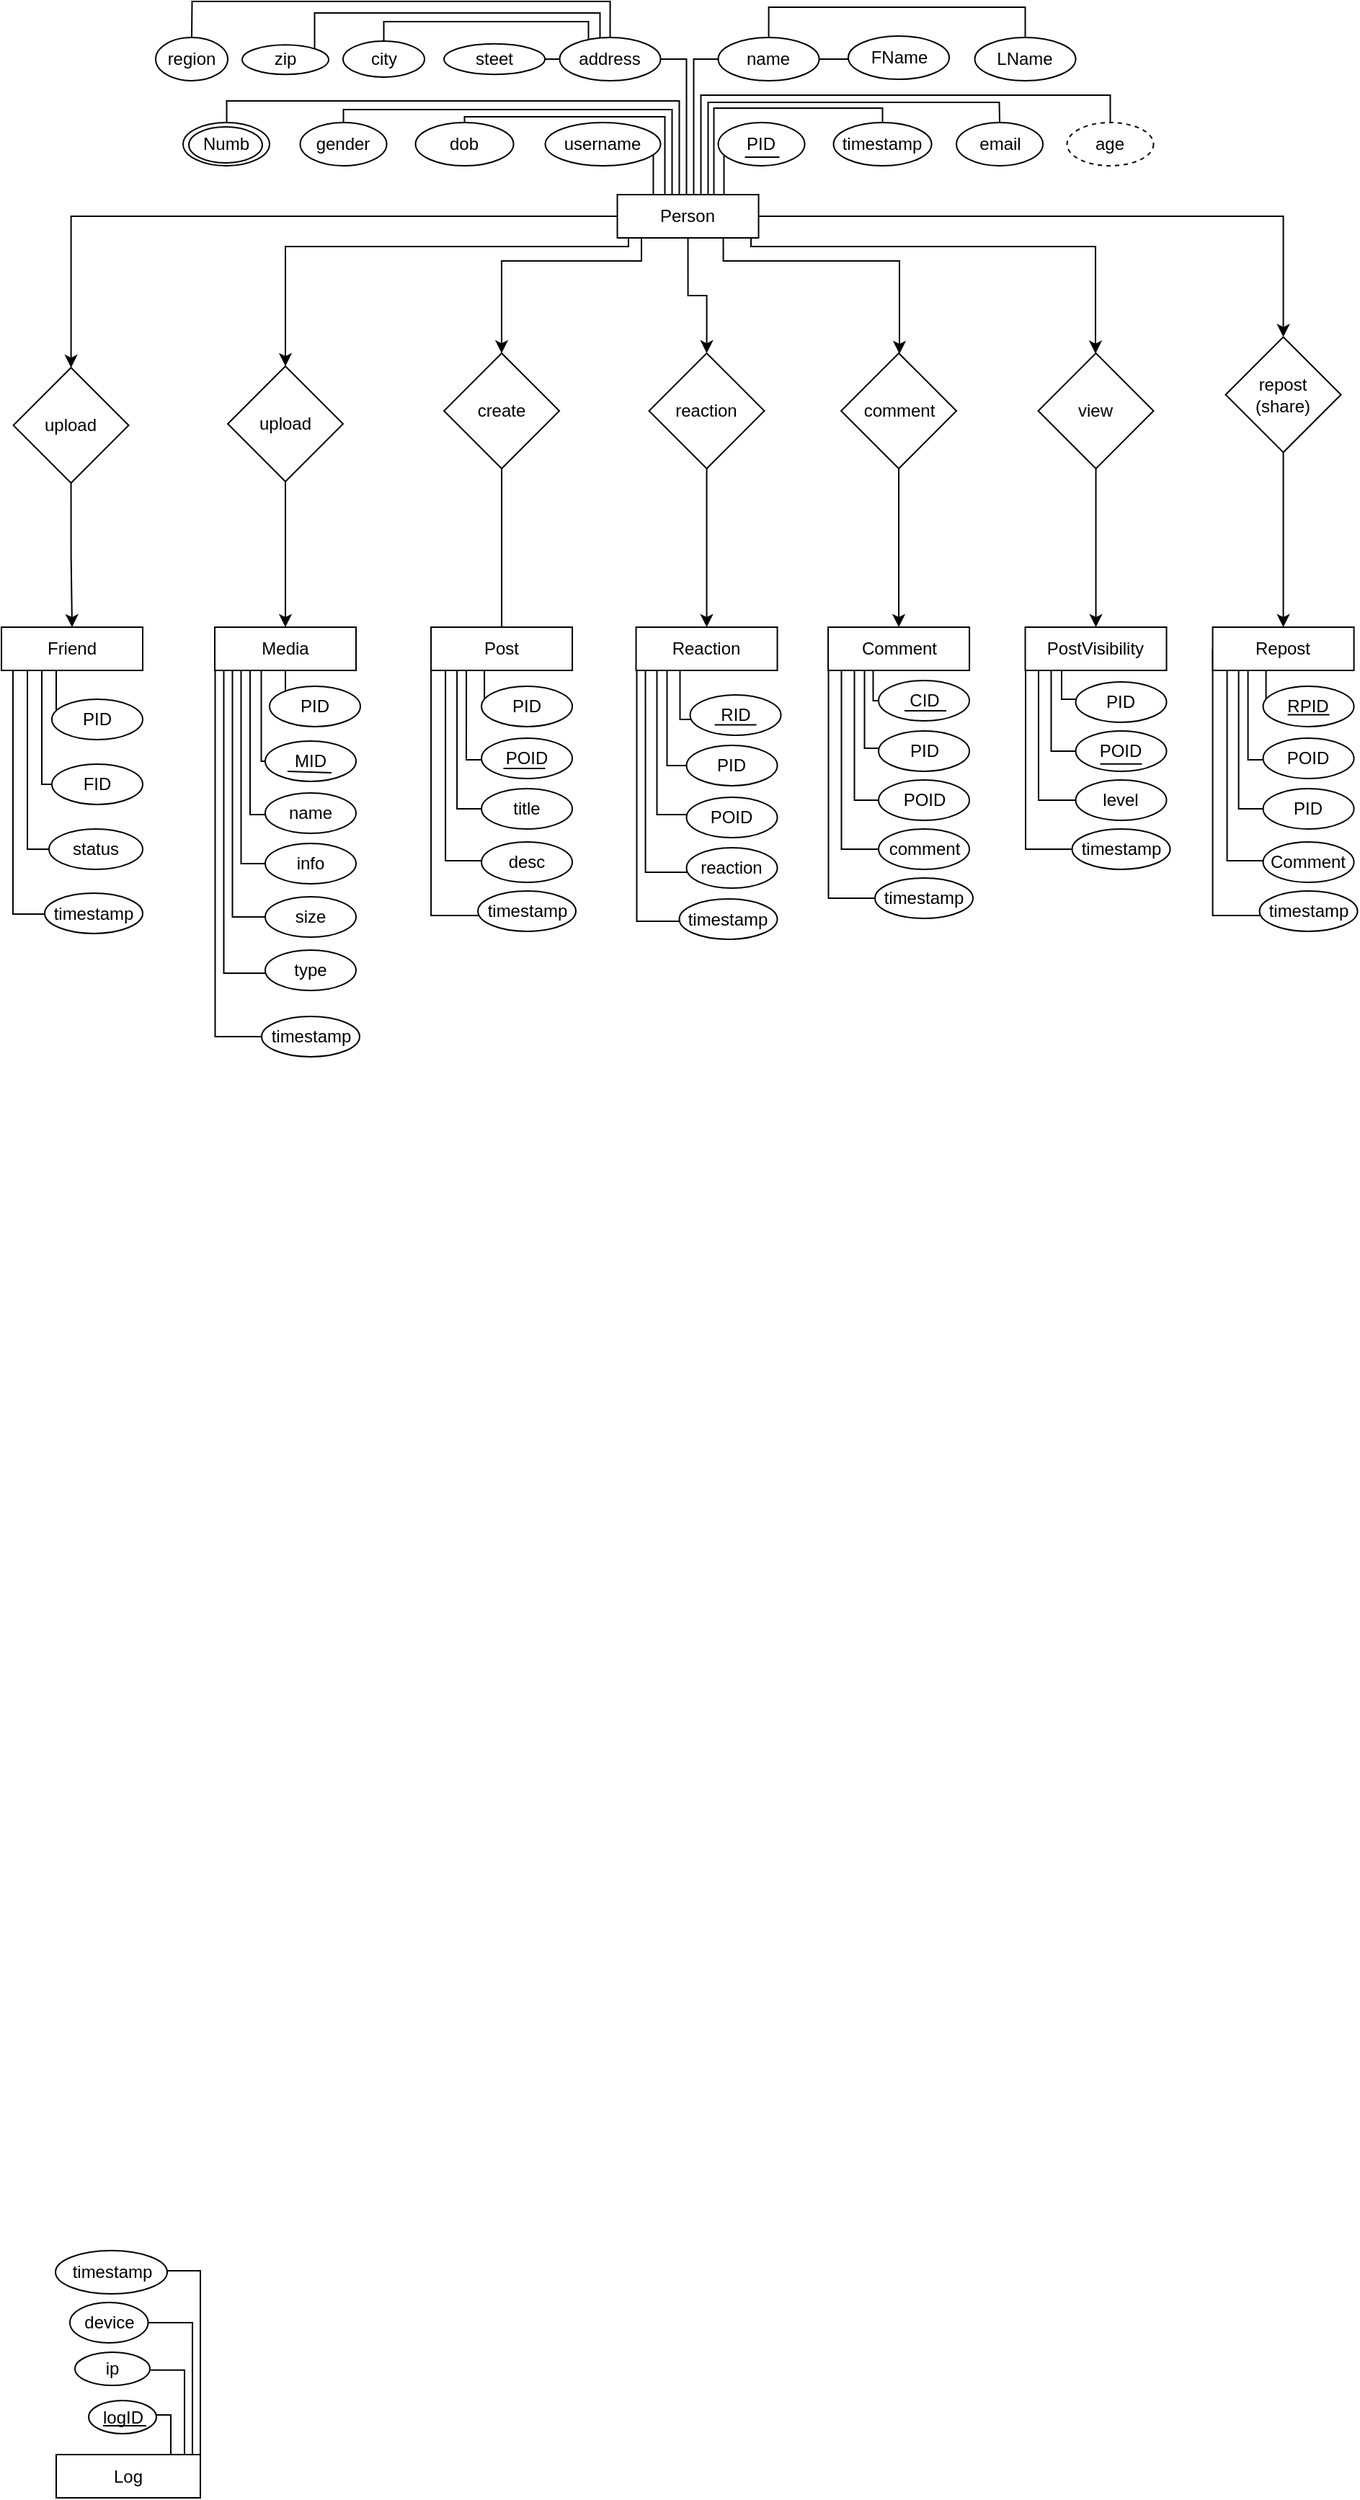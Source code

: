 <mxfile version="26.0.16">
  <diagram name="Page-1" id="0XOn6kjzRxYw0xI9TYpw">
    <mxGraphModel dx="1062" dy="646" grid="1" gridSize="10" guides="1" tooltips="1" connect="1" arrows="1" fold="1" page="1" pageScale="1" pageWidth="400" pageHeight="4000" math="0" shadow="0">
      <root>
        <mxCell id="0" />
        <mxCell id="1" parent="0" />
        <mxCell id="7x98fHGfV2n_sCn_JHf2-144" style="edgeStyle=orthogonalEdgeStyle;rounded=0;orthogonalLoop=1;jettySize=auto;html=1;endArrow=none;startFill=0;" edge="1" parent="1" source="EY2tNjRsGAf-GPTE77yY-1" target="EY2tNjRsGAf-GPTE77yY-3">
          <mxGeometry relative="1" as="geometry">
            <Array as="points">
              <mxPoint x="631.27" y="222" />
              <mxPoint x="631.27" y="222" />
            </Array>
          </mxGeometry>
        </mxCell>
        <mxCell id="7x98fHGfV2n_sCn_JHf2-145" style="edgeStyle=orthogonalEdgeStyle;rounded=0;orthogonalLoop=1;jettySize=auto;html=1;endArrow=none;startFill=0;" edge="1" parent="1" source="EY2tNjRsGAf-GPTE77yY-1" target="EY2tNjRsGAf-GPTE77yY-5">
          <mxGeometry relative="1" as="geometry">
            <Array as="points">
              <mxPoint x="582.27" y="213" />
              <mxPoint x="582.27" y="213" />
            </Array>
          </mxGeometry>
        </mxCell>
        <mxCell id="7x98fHGfV2n_sCn_JHf2-146" style="edgeStyle=orthogonalEdgeStyle;rounded=0;orthogonalLoop=1;jettySize=auto;html=1;exitX=0.75;exitY=0;exitDx=0;exitDy=0;endArrow=none;startFill=0;" edge="1" parent="1" source="EY2tNjRsGAf-GPTE77yY-1" target="EY2tNjRsGAf-GPTE77yY-74">
          <mxGeometry relative="1" as="geometry">
            <Array as="points">
              <mxPoint x="624.27" y="224" />
              <mxPoint x="624.27" y="164" />
              <mxPoint x="741.27" y="164" />
            </Array>
          </mxGeometry>
        </mxCell>
        <mxCell id="7x98fHGfV2n_sCn_JHf2-147" style="edgeStyle=orthogonalEdgeStyle;rounded=0;orthogonalLoop=1;jettySize=auto;html=1;endArrow=none;startFill=0;" edge="1" parent="1" source="EY2tNjRsGAf-GPTE77yY-1" target="EY2tNjRsGAf-GPTE77yY-4">
          <mxGeometry relative="1" as="geometry">
            <Array as="points">
              <mxPoint x="620.27" y="160" />
              <mxPoint x="822.27" y="160" />
            </Array>
          </mxGeometry>
        </mxCell>
        <mxCell id="7x98fHGfV2n_sCn_JHf2-148" style="edgeStyle=orthogonalEdgeStyle;rounded=0;orthogonalLoop=1;jettySize=auto;html=1;endArrow=none;startFill=0;" edge="1" parent="1" source="EY2tNjRsGAf-GPTE77yY-1" target="EY2tNjRsGAf-GPTE77yY-67">
          <mxGeometry relative="1" as="geometry">
            <Array as="points">
              <mxPoint x="615.27" y="155" />
              <mxPoint x="899.27" y="155" />
            </Array>
          </mxGeometry>
        </mxCell>
        <mxCell id="7x98fHGfV2n_sCn_JHf2-149" style="edgeStyle=orthogonalEdgeStyle;rounded=0;orthogonalLoop=1;jettySize=auto;html=1;endArrow=none;startFill=0;" edge="1" parent="1" source="EY2tNjRsGAf-GPTE77yY-1" target="7x98fHGfV2n_sCn_JHf2-92">
          <mxGeometry relative="1" as="geometry">
            <Array as="points">
              <mxPoint x="590.27" y="170" />
              <mxPoint x="451.27" y="170" />
            </Array>
          </mxGeometry>
        </mxCell>
        <mxCell id="7x98fHGfV2n_sCn_JHf2-150" style="edgeStyle=orthogonalEdgeStyle;rounded=0;orthogonalLoop=1;jettySize=auto;html=1;endArrow=none;startFill=0;" edge="1" parent="1" source="EY2tNjRsGAf-GPTE77yY-1" target="EY2tNjRsGAf-GPTE77yY-64">
          <mxGeometry relative="1" as="geometry">
            <Array as="points">
              <mxPoint x="595.27" y="165" />
              <mxPoint x="367.27" y="165" />
            </Array>
          </mxGeometry>
        </mxCell>
        <mxCell id="7x98fHGfV2n_sCn_JHf2-151" style="edgeStyle=orthogonalEdgeStyle;rounded=0;orthogonalLoop=1;jettySize=auto;html=1;endArrow=none;startFill=0;" edge="1" parent="1" source="EY2tNjRsGAf-GPTE77yY-1" target="EY2tNjRsGAf-GPTE77yY-213">
          <mxGeometry relative="1" as="geometry">
            <Array as="points">
              <mxPoint x="600.27" y="159" />
              <mxPoint x="286.27" y="159" />
            </Array>
          </mxGeometry>
        </mxCell>
        <mxCell id="7x98fHGfV2n_sCn_JHf2-152" style="edgeStyle=orthogonalEdgeStyle;rounded=0;orthogonalLoop=1;jettySize=auto;html=1;endArrow=none;startFill=0;" edge="1" parent="1" source="EY2tNjRsGAf-GPTE77yY-1" target="EY2tNjRsGAf-GPTE77yY-231">
          <mxGeometry relative="1" as="geometry">
            <Array as="points">
              <mxPoint x="605.27" y="130" />
            </Array>
          </mxGeometry>
        </mxCell>
        <mxCell id="7x98fHGfV2n_sCn_JHf2-153" style="edgeStyle=orthogonalEdgeStyle;rounded=0;orthogonalLoop=1;jettySize=auto;html=1;endArrow=none;startFill=0;" edge="1" parent="1" source="EY2tNjRsGAf-GPTE77yY-1" target="EY2tNjRsGAf-GPTE77yY-2">
          <mxGeometry relative="1" as="geometry">
            <Array as="points">
              <mxPoint x="610.27" y="130" />
            </Array>
          </mxGeometry>
        </mxCell>
        <mxCell id="7x98fHGfV2n_sCn_JHf2-161" style="edgeStyle=orthogonalEdgeStyle;rounded=0;orthogonalLoop=1;jettySize=auto;html=1;" edge="1" parent="1" source="EY2tNjRsGAf-GPTE77yY-1" target="7x98fHGfV2n_sCn_JHf2-137">
          <mxGeometry relative="1" as="geometry" />
        </mxCell>
        <mxCell id="7x98fHGfV2n_sCn_JHf2-162" style="edgeStyle=orthogonalEdgeStyle;rounded=0;orthogonalLoop=1;jettySize=auto;html=1;" edge="1" parent="1" source="EY2tNjRsGAf-GPTE77yY-1" target="7x98fHGfV2n_sCn_JHf2-134">
          <mxGeometry relative="1" as="geometry" />
        </mxCell>
        <mxCell id="7x98fHGfV2n_sCn_JHf2-163" style="edgeStyle=orthogonalEdgeStyle;rounded=0;orthogonalLoop=1;jettySize=auto;html=1;" edge="1" parent="1" source="EY2tNjRsGAf-GPTE77yY-1" target="7x98fHGfV2n_sCn_JHf2-122">
          <mxGeometry relative="1" as="geometry">
            <Array as="points">
              <mxPoint x="565" y="260" />
              <mxPoint x="327" y="260" />
            </Array>
          </mxGeometry>
        </mxCell>
        <mxCell id="7x98fHGfV2n_sCn_JHf2-164" style="edgeStyle=orthogonalEdgeStyle;rounded=0;orthogonalLoop=1;jettySize=auto;html=1;exitX=0.75;exitY=1;exitDx=0;exitDy=0;" edge="1" parent="1" source="EY2tNjRsGAf-GPTE77yY-1" target="7x98fHGfV2n_sCn_JHf2-132">
          <mxGeometry relative="1" as="geometry">
            <Array as="points">
              <mxPoint x="650" y="254" />
              <mxPoint x="650" y="260" />
              <mxPoint x="889" y="260" />
            </Array>
          </mxGeometry>
        </mxCell>
        <mxCell id="7x98fHGfV2n_sCn_JHf2-165" style="edgeStyle=orthogonalEdgeStyle;rounded=0;orthogonalLoop=1;jettySize=auto;html=1;" edge="1" parent="1" source="EY2tNjRsGAf-GPTE77yY-1" target="7x98fHGfV2n_sCn_JHf2-119">
          <mxGeometry relative="1" as="geometry">
            <Array as="points">
              <mxPoint x="574" y="270" />
              <mxPoint x="477" y="270" />
            </Array>
          </mxGeometry>
        </mxCell>
        <mxCell id="7x98fHGfV2n_sCn_JHf2-166" style="edgeStyle=orthogonalEdgeStyle;rounded=0;orthogonalLoop=1;jettySize=auto;html=1;exitX=0.75;exitY=1;exitDx=0;exitDy=0;" edge="1" parent="1" source="EY2tNjRsGAf-GPTE77yY-1" target="7x98fHGfV2n_sCn_JHf2-128">
          <mxGeometry relative="1" as="geometry">
            <Array as="points">
              <mxPoint x="631" y="270" />
              <mxPoint x="753" y="270" />
            </Array>
          </mxGeometry>
        </mxCell>
        <mxCell id="7x98fHGfV2n_sCn_JHf2-167" style="edgeStyle=orthogonalEdgeStyle;rounded=0;orthogonalLoop=1;jettySize=auto;html=1;exitX=0.5;exitY=1;exitDx=0;exitDy=0;" edge="1" parent="1" source="EY2tNjRsGAf-GPTE77yY-1" target="7x98fHGfV2n_sCn_JHf2-126">
          <mxGeometry relative="1" as="geometry" />
        </mxCell>
        <mxCell id="EY2tNjRsGAf-GPTE77yY-1" value="Person" style="rounded=0;whiteSpace=wrap;html=1;" parent="1" vertex="1">
          <mxGeometry x="557.27" y="224" width="98" height="30" as="geometry" />
        </mxCell>
        <mxCell id="7x98fHGfV2n_sCn_JHf2-155" style="edgeStyle=orthogonalEdgeStyle;rounded=0;orthogonalLoop=1;jettySize=auto;html=1;endArrow=none;startFill=0;" edge="1" parent="1" source="EY2tNjRsGAf-GPTE77yY-2" target="EY2tNjRsGAf-GPTE77yY-15">
          <mxGeometry relative="1" as="geometry" />
        </mxCell>
        <mxCell id="7x98fHGfV2n_sCn_JHf2-159" style="edgeStyle=orthogonalEdgeStyle;rounded=0;orthogonalLoop=1;jettySize=auto;html=1;endArrow=none;startFill=0;" edge="1" parent="1" source="EY2tNjRsGAf-GPTE77yY-2" target="EY2tNjRsGAf-GPTE77yY-16">
          <mxGeometry relative="1" as="geometry">
            <Array as="points">
              <mxPoint x="662.27" y="94" />
              <mxPoint x="840.27" y="94" />
            </Array>
          </mxGeometry>
        </mxCell>
        <mxCell id="EY2tNjRsGAf-GPTE77yY-2" value="name" style="ellipse;whiteSpace=wrap;html=1;" parent="1" vertex="1">
          <mxGeometry x="627.27" y="115" width="70" height="30" as="geometry" />
        </mxCell>
        <mxCell id="EY2tNjRsGAf-GPTE77yY-4" value="email" style="ellipse;whiteSpace=wrap;html=1;" parent="1" vertex="1">
          <mxGeometry x="792.52" y="174" width="60" height="30" as="geometry" />
        </mxCell>
        <mxCell id="EY2tNjRsGAf-GPTE77yY-5" value="username" style="ellipse;whiteSpace=wrap;html=1;" parent="1" vertex="1">
          <mxGeometry x="507.27" y="174" width="80" height="30" as="geometry" />
        </mxCell>
        <mxCell id="EY2tNjRsGAf-GPTE77yY-15" value="FName" style="ellipse;whiteSpace=wrap;html=1;" parent="1" vertex="1">
          <mxGeometry x="717.52" y="114" width="70" height="30" as="geometry" />
        </mxCell>
        <mxCell id="EY2tNjRsGAf-GPTE77yY-16" value="LName" style="ellipse;whiteSpace=wrap;html=1;" parent="1" vertex="1">
          <mxGeometry x="805.27" y="115" width="70" height="30" as="geometry" />
        </mxCell>
        <mxCell id="EY2tNjRsGAf-GPTE77yY-3" value="PID" style="ellipse;whiteSpace=wrap;html=1;" parent="1" vertex="1">
          <mxGeometry x="627.27" y="174" width="60" height="30" as="geometry" />
        </mxCell>
        <mxCell id="EY2tNjRsGAf-GPTE77yY-24" value="Numb" style="ellipse;whiteSpace=wrap;html=1;" parent="1" vertex="1">
          <mxGeometry x="256" y="174" width="60" height="30" as="geometry" />
        </mxCell>
        <mxCell id="EY2tNjRsGAf-GPTE77yY-28" value="" style="endArrow=none;html=1;rounded=0;entryX=0.143;entryY=0.75;entryDx=0;entryDy=0;entryPerimeter=0;" parent="1" edge="1">
          <mxGeometry width="50" height="50" relative="1" as="geometry">
            <mxPoint x="669.77" y="198" as="sourcePoint" />
            <mxPoint x="645.77" y="198" as="targetPoint" />
          </mxGeometry>
        </mxCell>
        <mxCell id="EY2tNjRsGAf-GPTE77yY-37" value="Log" style="rounded=0;whiteSpace=wrap;html=1;" parent="1" vertex="1">
          <mxGeometry x="168" y="1791.5" width="100" height="30" as="geometry" />
        </mxCell>
        <mxCell id="EY2tNjRsGAf-GPTE77yY-41" value="timestamp" style="ellipse;whiteSpace=wrap;html=1;" parent="1" vertex="1">
          <mxGeometry x="167.5" y="1650" width="77.5" height="30" as="geometry" />
        </mxCell>
        <mxCell id="EY2tNjRsGAf-GPTE77yY-43" value="ip" style="ellipse;whiteSpace=wrap;html=1;" parent="1" vertex="1">
          <mxGeometry x="181" y="1720.5" width="52" height="23" as="geometry" />
        </mxCell>
        <mxCell id="EY2tNjRsGAf-GPTE77yY-48" value="device" style="ellipse;whiteSpace=wrap;html=1;" parent="1" vertex="1">
          <mxGeometry x="177.5" y="1686" width="54.25" height="28" as="geometry" />
        </mxCell>
        <mxCell id="EY2tNjRsGAf-GPTE77yY-49" style="edgeStyle=orthogonalEdgeStyle;rounded=0;orthogonalLoop=1;jettySize=auto;html=1;endArrow=none;startFill=0;exitX=1.011;exitY=0.539;exitDx=0;exitDy=0;exitPerimeter=0;" parent="1" source="EY2tNjRsGAf-GPTE77yY-43" edge="1">
          <mxGeometry relative="1" as="geometry">
            <mxPoint x="257" y="1791.5" as="targetPoint" />
            <Array as="points">
              <mxPoint x="257.5" y="1733" />
            </Array>
            <mxPoint x="229.5" y="1721" as="sourcePoint" />
          </mxGeometry>
        </mxCell>
        <mxCell id="EY2tNjRsGAf-GPTE77yY-50" style="edgeStyle=orthogonalEdgeStyle;rounded=0;orthogonalLoop=1;jettySize=auto;html=1;exitX=1;exitY=0.5;exitDx=0;exitDy=0;entryX=0.808;entryY=-0.007;entryDx=0;entryDy=0;entryPerimeter=0;endArrow=none;startFill=0;" parent="1" source="EY2tNjRsGAf-GPTE77yY-48" edge="1">
          <mxGeometry relative="1" as="geometry">
            <Array as="points">
              <mxPoint x="262.5" y="1700" />
            </Array>
            <mxPoint x="246.69" y="1678.71" as="sourcePoint" />
            <mxPoint x="262.49" y="1791.5" as="targetPoint" />
          </mxGeometry>
        </mxCell>
        <mxCell id="EY2tNjRsGAf-GPTE77yY-51" style="edgeStyle=orthogonalEdgeStyle;rounded=0;orthogonalLoop=1;jettySize=auto;html=1;entryX=0.896;entryY=0.014;entryDx=0;entryDy=0;entryPerimeter=0;endArrow=none;startFill=0;exitX=1;exitY=0.5;exitDx=0;exitDy=0;" parent="1" source="EY2tNjRsGAf-GPTE77yY-41" edge="1">
          <mxGeometry relative="1" as="geometry">
            <Array as="points">
              <mxPoint x="245.5" y="1664" />
              <mxPoint x="268.5" y="1664" />
            </Array>
            <mxPoint x="243.4" y="1633.074" as="sourcePoint" />
            <mxPoint x="268.0" y="1791.5" as="targetPoint" />
          </mxGeometry>
        </mxCell>
        <mxCell id="EY2tNjRsGAf-GPTE77yY-64" value="gender" style="ellipse;whiteSpace=wrap;html=1;" parent="1" vertex="1">
          <mxGeometry x="337.27" y="174" width="60" height="30" as="geometry" />
        </mxCell>
        <mxCell id="EY2tNjRsGAf-GPTE77yY-67" value="age" style="ellipse;whiteSpace=wrap;html=1;dashed=1;" parent="1" vertex="1">
          <mxGeometry x="869.27" y="174" width="60" height="30" as="geometry" />
        </mxCell>
        <mxCell id="EY2tNjRsGAf-GPTE77yY-74" value="timestamp" style="ellipse;whiteSpace=wrap;html=1;" parent="1" vertex="1">
          <mxGeometry x="707.27" y="174" width="68" height="30" as="geometry" />
        </mxCell>
        <mxCell id="EY2tNjRsGAf-GPTE77yY-213" value="" style="ellipse;whiteSpace=wrap;html=1;fillColor=none;" parent="1" vertex="1">
          <mxGeometry x="260" y="177" width="51" height="25" as="geometry" />
        </mxCell>
        <mxCell id="7x98fHGfV2n_sCn_JHf2-154" style="edgeStyle=orthogonalEdgeStyle;rounded=0;orthogonalLoop=1;jettySize=auto;html=1;" edge="1" parent="1" source="EY2tNjRsGAf-GPTE77yY-231" target="EY2tNjRsGAf-GPTE77yY-234">
          <mxGeometry relative="1" as="geometry">
            <Array as="points" />
          </mxGeometry>
        </mxCell>
        <mxCell id="7x98fHGfV2n_sCn_JHf2-156" style="edgeStyle=orthogonalEdgeStyle;rounded=0;orthogonalLoop=1;jettySize=auto;html=1;endArrow=none;startFill=0;" edge="1" parent="1" source="EY2tNjRsGAf-GPTE77yY-231" target="EY2tNjRsGAf-GPTE77yY-236">
          <mxGeometry relative="1" as="geometry">
            <Array as="points">
              <mxPoint x="537.27" y="104" />
              <mxPoint x="395.27" y="104" />
            </Array>
          </mxGeometry>
        </mxCell>
        <mxCell id="7x98fHGfV2n_sCn_JHf2-157" style="edgeStyle=orthogonalEdgeStyle;rounded=0;orthogonalLoop=1;jettySize=auto;html=1;endArrow=none;startFill=0;" edge="1" parent="1" source="EY2tNjRsGAf-GPTE77yY-231" target="EY2tNjRsGAf-GPTE77yY-235">
          <mxGeometry relative="1" as="geometry">
            <Array as="points">
              <mxPoint x="545.27" y="98" />
              <mxPoint x="347.27" y="98" />
            </Array>
          </mxGeometry>
        </mxCell>
        <mxCell id="7x98fHGfV2n_sCn_JHf2-158" style="edgeStyle=orthogonalEdgeStyle;rounded=0;orthogonalLoop=1;jettySize=auto;html=1;endArrow=none;startFill=0;" edge="1" parent="1" source="EY2tNjRsGAf-GPTE77yY-231" target="EY2tNjRsGAf-GPTE77yY-241">
          <mxGeometry relative="1" as="geometry">
            <mxPoint x="552.27" y="74" as="targetPoint" />
            <Array as="points">
              <mxPoint x="552.27" y="90" />
              <mxPoint x="262.27" y="90" />
            </Array>
          </mxGeometry>
        </mxCell>
        <mxCell id="7x98fHGfV2n_sCn_JHf2-160" style="edgeStyle=orthogonalEdgeStyle;rounded=0;orthogonalLoop=1;jettySize=auto;html=1;" edge="1" parent="1" source="EY2tNjRsGAf-GPTE77yY-231" target="EY2tNjRsGAf-GPTE77yY-234">
          <mxGeometry relative="1" as="geometry" />
        </mxCell>
        <mxCell id="EY2tNjRsGAf-GPTE77yY-231" value="address" style="ellipse;whiteSpace=wrap;html=1;" parent="1" vertex="1">
          <mxGeometry x="517.27" y="115" width="70" height="30" as="geometry" />
        </mxCell>
        <mxCell id="EY2tNjRsGAf-GPTE77yY-234" value="steet" style="ellipse;whiteSpace=wrap;html=1;" parent="1" vertex="1">
          <mxGeometry x="437.03" y="119.37" width="70" height="21.25" as="geometry" />
        </mxCell>
        <mxCell id="EY2tNjRsGAf-GPTE77yY-235" value="zip" style="ellipse;whiteSpace=wrap;html=1;" parent="1" vertex="1">
          <mxGeometry x="297" y="120.12" width="60" height="20.5" as="geometry" />
        </mxCell>
        <mxCell id="EY2tNjRsGAf-GPTE77yY-236" value="city" style="ellipse;whiteSpace=wrap;html=1;" parent="1" vertex="1">
          <mxGeometry x="367" y="117.5" width="56.5" height="25" as="geometry" />
        </mxCell>
        <mxCell id="EY2tNjRsGAf-GPTE77yY-241" value="&lt;label for=&quot;country&quot;&gt;region&lt;/label&gt;" style="ellipse;whiteSpace=wrap;html=1;" parent="1" vertex="1">
          <mxGeometry x="237" y="115" width="50" height="30" as="geometry" />
        </mxCell>
        <mxCell id="7x98fHGfV2n_sCn_JHf2-3" style="edgeStyle=orthogonalEdgeStyle;rounded=0;orthogonalLoop=1;jettySize=auto;html=1;endArrow=none;startFill=0;" edge="1" parent="1" source="RrSn-xgYiSu3ErkupoAv-3" target="7x98fHGfV2n_sCn_JHf2-1">
          <mxGeometry relative="1" as="geometry">
            <Array as="points">
              <mxPoint x="168" y="564" />
              <mxPoint x="168" y="564" />
            </Array>
          </mxGeometry>
        </mxCell>
        <mxCell id="RrSn-xgYiSu3ErkupoAv-3" value="PID" style="ellipse;whiteSpace=wrap;html=1;" parent="1" vertex="1">
          <mxGeometry x="165" y="574" width="63" height="28" as="geometry" />
        </mxCell>
        <mxCell id="RrSn-xgYiSu3ErkupoAv-10" value="status" style="ellipse;whiteSpace=wrap;html=1;" parent="1" vertex="1">
          <mxGeometry x="163" y="664" width="65" height="28" as="geometry" />
        </mxCell>
        <mxCell id="RrSn-xgYiSu3ErkupoAv-18" value="timestamp" style="ellipse;whiteSpace=wrap;html=1;" parent="1" vertex="1">
          <mxGeometry x="160" y="708.5" width="68" height="28" as="geometry" />
        </mxCell>
        <mxCell id="RrSn-xgYiSu3ErkupoAv-21" style="edgeStyle=orthogonalEdgeStyle;rounded=0;orthogonalLoop=1;jettySize=auto;html=1;endArrow=none;startFill=0;" parent="1" edge="1">
          <mxGeometry relative="1" as="geometry">
            <mxPoint x="250.58" y="1791.5" as="targetPoint" />
            <Array as="points">
              <mxPoint x="247.5" y="1764" />
              <mxPoint x="247.5" y="1792" />
            </Array>
            <mxPoint x="237.5" y="1764" as="sourcePoint" />
          </mxGeometry>
        </mxCell>
        <mxCell id="RrSn-xgYiSu3ErkupoAv-35" value="logID" style="ellipse;whiteSpace=wrap;html=1;" parent="1" vertex="1">
          <mxGeometry x="190.5" y="1754" width="47" height="23" as="geometry" />
        </mxCell>
        <mxCell id="EY2tNjRsGAf-GPTE77yY-46" value="" style="endArrow=none;html=1;rounded=0;exitX=0.714;exitY=0.75;exitDx=0;exitDy=0;exitPerimeter=0;entryX=0.286;entryY=0.75;entryDx=0;entryDy=0;entryPerimeter=0;" parent="1" edge="1">
          <mxGeometry width="50" height="50" relative="1" as="geometry">
            <mxPoint x="230.5" y="1771.5" as="sourcePoint" />
            <mxPoint x="200.5" y="1771.5" as="targetPoint" />
          </mxGeometry>
        </mxCell>
        <mxCell id="7x98fHGfV2n_sCn_JHf2-5" style="edgeStyle=orthogonalEdgeStyle;rounded=0;orthogonalLoop=1;jettySize=auto;html=1;endArrow=none;startFill=0;" edge="1" parent="1" source="7x98fHGfV2n_sCn_JHf2-1" target="7x98fHGfV2n_sCn_JHf2-2">
          <mxGeometry relative="1" as="geometry">
            <Array as="points">
              <mxPoint x="158" y="633" />
            </Array>
          </mxGeometry>
        </mxCell>
        <mxCell id="7x98fHGfV2n_sCn_JHf2-6" style="edgeStyle=orthogonalEdgeStyle;rounded=0;orthogonalLoop=1;jettySize=auto;html=1;endArrow=none;startFill=0;" edge="1" parent="1" source="7x98fHGfV2n_sCn_JHf2-1" target="RrSn-xgYiSu3ErkupoAv-10">
          <mxGeometry relative="1" as="geometry">
            <Array as="points">
              <mxPoint x="148" y="678" />
            </Array>
          </mxGeometry>
        </mxCell>
        <mxCell id="7x98fHGfV2n_sCn_JHf2-7" style="edgeStyle=orthogonalEdgeStyle;rounded=0;orthogonalLoop=1;jettySize=auto;html=1;endArrow=none;startFill=0;" edge="1" parent="1" source="7x98fHGfV2n_sCn_JHf2-1" target="RrSn-xgYiSu3ErkupoAv-18">
          <mxGeometry relative="1" as="geometry">
            <Array as="points">
              <mxPoint x="138" y="723" />
            </Array>
          </mxGeometry>
        </mxCell>
        <mxCell id="7x98fHGfV2n_sCn_JHf2-1" value="Friend" style="rounded=0;whiteSpace=wrap;html=1;" vertex="1" parent="1">
          <mxGeometry x="130" y="524" width="98" height="30" as="geometry" />
        </mxCell>
        <mxCell id="7x98fHGfV2n_sCn_JHf2-2" value="FID" style="ellipse;whiteSpace=wrap;html=1;" vertex="1" parent="1">
          <mxGeometry x="165" y="618.97" width="63" height="28" as="geometry" />
        </mxCell>
        <mxCell id="7x98fHGfV2n_sCn_JHf2-17" style="edgeStyle=orthogonalEdgeStyle;rounded=0;orthogonalLoop=1;jettySize=auto;html=1;exitX=0.25;exitY=1;exitDx=0;exitDy=0;endArrow=none;startFill=0;" edge="1" parent="1" source="7x98fHGfV2n_sCn_JHf2-8" target="7x98fHGfV2n_sCn_JHf2-10">
          <mxGeometry relative="1" as="geometry">
            <Array as="points">
              <mxPoint x="302.27" y="654" />
            </Array>
          </mxGeometry>
        </mxCell>
        <mxCell id="7x98fHGfV2n_sCn_JHf2-18" style="edgeStyle=orthogonalEdgeStyle;rounded=0;orthogonalLoop=1;jettySize=auto;html=1;endArrow=none;startFill=0;" edge="1" parent="1" source="7x98fHGfV2n_sCn_JHf2-8" target="7x98fHGfV2n_sCn_JHf2-11">
          <mxGeometry relative="1" as="geometry">
            <Array as="points">
              <mxPoint x="296.27" y="688" />
            </Array>
          </mxGeometry>
        </mxCell>
        <mxCell id="7x98fHGfV2n_sCn_JHf2-19" style="edgeStyle=orthogonalEdgeStyle;rounded=0;orthogonalLoop=1;jettySize=auto;html=1;endArrow=none;startFill=0;" edge="1" parent="1" source="7x98fHGfV2n_sCn_JHf2-8" target="7x98fHGfV2n_sCn_JHf2-12">
          <mxGeometry relative="1" as="geometry">
            <Array as="points">
              <mxPoint x="290.27" y="725" />
            </Array>
          </mxGeometry>
        </mxCell>
        <mxCell id="7x98fHGfV2n_sCn_JHf2-21" style="edgeStyle=orthogonalEdgeStyle;rounded=0;orthogonalLoop=1;jettySize=auto;html=1;endArrow=none;startFill=0;" edge="1" parent="1" source="7x98fHGfV2n_sCn_JHf2-8" target="7x98fHGfV2n_sCn_JHf2-13">
          <mxGeometry relative="1" as="geometry">
            <Array as="points">
              <mxPoint x="284.27" y="764" />
            </Array>
          </mxGeometry>
        </mxCell>
        <mxCell id="7x98fHGfV2n_sCn_JHf2-22" style="edgeStyle=orthogonalEdgeStyle;rounded=0;orthogonalLoop=1;jettySize=auto;html=1;endArrow=none;startFill=0;" edge="1" parent="1" source="7x98fHGfV2n_sCn_JHf2-8" target="7x98fHGfV2n_sCn_JHf2-14">
          <mxGeometry relative="1" as="geometry">
            <Array as="points">
              <mxPoint x="278.27" y="808" />
            </Array>
          </mxGeometry>
        </mxCell>
        <mxCell id="7x98fHGfV2n_sCn_JHf2-49" style="edgeStyle=orthogonalEdgeStyle;rounded=0;orthogonalLoop=1;jettySize=auto;html=1;exitX=0.5;exitY=1;exitDx=0;exitDy=0;" edge="1" parent="1" source="7x98fHGfV2n_sCn_JHf2-8" target="7x98fHGfV2n_sCn_JHf2-48">
          <mxGeometry relative="1" as="geometry" />
        </mxCell>
        <mxCell id="7x98fHGfV2n_sCn_JHf2-8" value="Media" style="rounded=0;whiteSpace=wrap;html=1;" vertex="1" parent="1">
          <mxGeometry x="278" y="524" width="98" height="30" as="geometry" />
        </mxCell>
        <mxCell id="7x98fHGfV2n_sCn_JHf2-16" style="edgeStyle=orthogonalEdgeStyle;rounded=0;orthogonalLoop=1;jettySize=auto;html=1;endArrow=none;startFill=0;" edge="1" parent="1" source="7x98fHGfV2n_sCn_JHf2-9" target="7x98fHGfV2n_sCn_JHf2-8">
          <mxGeometry relative="1" as="geometry">
            <Array as="points">
              <mxPoint x="310.27" y="617" />
            </Array>
          </mxGeometry>
        </mxCell>
        <mxCell id="7x98fHGfV2n_sCn_JHf2-9" value="MID" style="ellipse;whiteSpace=wrap;html=1;" vertex="1" parent="1">
          <mxGeometry x="313" y="602.97" width="63" height="28" as="geometry" />
        </mxCell>
        <mxCell id="7x98fHGfV2n_sCn_JHf2-10" value="name" style="ellipse;whiteSpace=wrap;html=1;" vertex="1" parent="1">
          <mxGeometry x="313" y="639" width="63" height="28" as="geometry" />
        </mxCell>
        <mxCell id="7x98fHGfV2n_sCn_JHf2-11" value="info" style="ellipse;whiteSpace=wrap;html=1;" vertex="1" parent="1">
          <mxGeometry x="313" y="674" width="63" height="28" as="geometry" />
        </mxCell>
        <mxCell id="7x98fHGfV2n_sCn_JHf2-12" value="size" style="ellipse;whiteSpace=wrap;html=1;" vertex="1" parent="1">
          <mxGeometry x="313" y="711" width="63" height="28" as="geometry" />
        </mxCell>
        <mxCell id="7x98fHGfV2n_sCn_JHf2-13" value="type" style="ellipse;whiteSpace=wrap;html=1;" vertex="1" parent="1">
          <mxGeometry x="313" y="748" width="63" height="28" as="geometry" />
        </mxCell>
        <mxCell id="7x98fHGfV2n_sCn_JHf2-14" value="timestamp" style="ellipse;whiteSpace=wrap;html=1;" vertex="1" parent="1">
          <mxGeometry x="310.5" y="794" width="68" height="28" as="geometry" />
        </mxCell>
        <mxCell id="7x98fHGfV2n_sCn_JHf2-23" style="edgeStyle=orthogonalEdgeStyle;rounded=0;orthogonalLoop=1;jettySize=auto;html=1;exitX=0.25;exitY=1;exitDx=0;exitDy=0;endArrow=none;startFill=0;" edge="1" parent="1" source="7x98fHGfV2n_sCn_JHf2-28" target="7x98fHGfV2n_sCn_JHf2-31">
          <mxGeometry relative="1" as="geometry">
            <Array as="points">
              <mxPoint x="453.03" y="616" />
            </Array>
          </mxGeometry>
        </mxCell>
        <mxCell id="7x98fHGfV2n_sCn_JHf2-24" style="edgeStyle=orthogonalEdgeStyle;rounded=0;orthogonalLoop=1;jettySize=auto;html=1;endArrow=none;startFill=0;" edge="1" parent="1" source="7x98fHGfV2n_sCn_JHf2-28" target="7x98fHGfV2n_sCn_JHf2-32">
          <mxGeometry relative="1" as="geometry">
            <Array as="points">
              <mxPoint x="446.03" y="650" />
            </Array>
          </mxGeometry>
        </mxCell>
        <mxCell id="7x98fHGfV2n_sCn_JHf2-25" style="edgeStyle=orthogonalEdgeStyle;rounded=0;orthogonalLoop=1;jettySize=auto;html=1;endArrow=none;startFill=0;" edge="1" parent="1" source="7x98fHGfV2n_sCn_JHf2-28" target="7x98fHGfV2n_sCn_JHf2-33">
          <mxGeometry relative="1" as="geometry">
            <Array as="points">
              <mxPoint x="438.03" y="686" />
            </Array>
          </mxGeometry>
        </mxCell>
        <mxCell id="7x98fHGfV2n_sCn_JHf2-27" style="edgeStyle=orthogonalEdgeStyle;rounded=0;orthogonalLoop=1;jettySize=auto;html=1;endArrow=none;startFill=0;" edge="1" parent="1" source="7x98fHGfV2n_sCn_JHf2-28" target="7x98fHGfV2n_sCn_JHf2-35">
          <mxGeometry relative="1" as="geometry">
            <Array as="points">
              <mxPoint x="428.03" y="724" />
            </Array>
          </mxGeometry>
        </mxCell>
        <mxCell id="7x98fHGfV2n_sCn_JHf2-28" value="Post" style="rounded=0;whiteSpace=wrap;html=1;" vertex="1" parent="1">
          <mxGeometry x="428.03" y="524" width="98" height="30" as="geometry" />
        </mxCell>
        <mxCell id="7x98fHGfV2n_sCn_JHf2-29" style="edgeStyle=orthogonalEdgeStyle;rounded=0;orthogonalLoop=1;jettySize=auto;html=1;endArrow=none;startFill=0;" edge="1" parent="1" source="7x98fHGfV2n_sCn_JHf2-30" target="7x98fHGfV2n_sCn_JHf2-28">
          <mxGeometry relative="1" as="geometry">
            <Array as="points">
              <mxPoint x="465.03" y="561" />
              <mxPoint x="465.03" y="561" />
            </Array>
          </mxGeometry>
        </mxCell>
        <mxCell id="7x98fHGfV2n_sCn_JHf2-30" value="PID" style="ellipse;whiteSpace=wrap;html=1;" vertex="1" parent="1">
          <mxGeometry x="463.03" y="564.97" width="63" height="28" as="geometry" />
        </mxCell>
        <mxCell id="7x98fHGfV2n_sCn_JHf2-31" value="POID" style="ellipse;whiteSpace=wrap;html=1;" vertex="1" parent="1">
          <mxGeometry x="463.03" y="601" width="63" height="28" as="geometry" />
        </mxCell>
        <mxCell id="7x98fHGfV2n_sCn_JHf2-32" value="title" style="ellipse;whiteSpace=wrap;html=1;" vertex="1" parent="1">
          <mxGeometry x="463.03" y="636" width="63" height="28" as="geometry" />
        </mxCell>
        <mxCell id="7x98fHGfV2n_sCn_JHf2-33" value="desc" style="ellipse;whiteSpace=wrap;html=1;" vertex="1" parent="1">
          <mxGeometry x="463.03" y="673" width="63" height="28" as="geometry" />
        </mxCell>
        <mxCell id="7x98fHGfV2n_sCn_JHf2-35" value="timestamp" style="ellipse;whiteSpace=wrap;html=1;" vertex="1" parent="1">
          <mxGeometry x="460.53" y="707" width="68" height="28" as="geometry" />
        </mxCell>
        <mxCell id="7x98fHGfV2n_sCn_JHf2-36" value="" style="endArrow=none;html=1;rounded=0;" edge="1" parent="1">
          <mxGeometry width="50" height="50" relative="1" as="geometry">
            <mxPoint x="328.5" y="624" as="sourcePoint" />
            <mxPoint x="359" y="625" as="targetPoint" />
          </mxGeometry>
        </mxCell>
        <mxCell id="7x98fHGfV2n_sCn_JHf2-37" style="edgeStyle=orthogonalEdgeStyle;rounded=0;orthogonalLoop=1;jettySize=auto;html=1;exitX=0.25;exitY=1;exitDx=0;exitDy=0;endArrow=none;startFill=0;" edge="1" parent="1" source="7x98fHGfV2n_sCn_JHf2-41" target="7x98fHGfV2n_sCn_JHf2-44">
          <mxGeometry relative="1" as="geometry">
            <Array as="points">
              <mxPoint x="584.77" y="554" />
              <mxPoint x="584.77" y="654" />
            </Array>
          </mxGeometry>
        </mxCell>
        <mxCell id="7x98fHGfV2n_sCn_JHf2-38" style="edgeStyle=orthogonalEdgeStyle;rounded=0;orthogonalLoop=1;jettySize=auto;html=1;endArrow=none;startFill=0;" edge="1" parent="1" target="7x98fHGfV2n_sCn_JHf2-45">
          <mxGeometry relative="1" as="geometry">
            <Array as="points">
              <mxPoint x="576.77" y="694" />
            </Array>
            <mxPoint x="576.77" y="554" as="sourcePoint" />
            <mxPoint x="601.002" y="694" as="targetPoint" />
          </mxGeometry>
        </mxCell>
        <mxCell id="7x98fHGfV2n_sCn_JHf2-40" style="edgeStyle=orthogonalEdgeStyle;rounded=0;orthogonalLoop=1;jettySize=auto;html=1;endArrow=none;startFill=0;" edge="1" parent="1" source="7x98fHGfV2n_sCn_JHf2-41" target="7x98fHGfV2n_sCn_JHf2-47">
          <mxGeometry relative="1" as="geometry">
            <Array as="points">
              <mxPoint x="570.77" y="728" />
            </Array>
          </mxGeometry>
        </mxCell>
        <mxCell id="7x98fHGfV2n_sCn_JHf2-41" value="Reaction" style="rounded=0;whiteSpace=wrap;html=1;" vertex="1" parent="1">
          <mxGeometry x="570.27" y="524" width="98" height="30" as="geometry" />
        </mxCell>
        <mxCell id="7x98fHGfV2n_sCn_JHf2-42" style="edgeStyle=orthogonalEdgeStyle;rounded=0;orthogonalLoop=1;jettySize=auto;html=1;endArrow=none;startFill=0;" edge="1" parent="1" source="7x98fHGfV2n_sCn_JHf2-43">
          <mxGeometry relative="1" as="geometry">
            <Array as="points">
              <mxPoint x="591.77" y="620" />
              <mxPoint x="591.77" y="554" />
            </Array>
            <mxPoint x="604.29" y="615.037" as="sourcePoint" />
            <mxPoint x="604.29" y="554" as="targetPoint" />
          </mxGeometry>
        </mxCell>
        <mxCell id="7x98fHGfV2n_sCn_JHf2-43" value="PID" style="ellipse;whiteSpace=wrap;html=1;" vertex="1" parent="1">
          <mxGeometry x="605.27" y="605.97" width="63" height="28" as="geometry" />
        </mxCell>
        <mxCell id="7x98fHGfV2n_sCn_JHf2-44" value="POID" style="ellipse;whiteSpace=wrap;html=1;" vertex="1" parent="1">
          <mxGeometry x="605.27" y="642" width="63" height="28" as="geometry" />
        </mxCell>
        <mxCell id="7x98fHGfV2n_sCn_JHf2-45" value="reaction" style="ellipse;whiteSpace=wrap;html=1;" vertex="1" parent="1">
          <mxGeometry x="605.27" y="677" width="63" height="28" as="geometry" />
        </mxCell>
        <mxCell id="7x98fHGfV2n_sCn_JHf2-47" value="timestamp" style="ellipse;whiteSpace=wrap;html=1;" vertex="1" parent="1">
          <mxGeometry x="600.27" y="712.5" width="68" height="28" as="geometry" />
        </mxCell>
        <mxCell id="7x98fHGfV2n_sCn_JHf2-48" value="PID" style="ellipse;whiteSpace=wrap;html=1;" vertex="1" parent="1">
          <mxGeometry x="316" y="564.97" width="63" height="28" as="geometry" />
        </mxCell>
        <mxCell id="7x98fHGfV2n_sCn_JHf2-50" style="edgeStyle=orthogonalEdgeStyle;rounded=0;orthogonalLoop=1;jettySize=auto;html=1;exitX=0.25;exitY=1;exitDx=0;exitDy=0;endArrow=none;startFill=0;" edge="1" parent="1" source="7x98fHGfV2n_sCn_JHf2-54" target="7x98fHGfV2n_sCn_JHf2-57">
          <mxGeometry relative="1" as="geometry">
            <Array as="points">
              <mxPoint x="721.77" y="554" />
              <mxPoint x="721.77" y="644" />
            </Array>
          </mxGeometry>
        </mxCell>
        <mxCell id="7x98fHGfV2n_sCn_JHf2-51" style="edgeStyle=orthogonalEdgeStyle;rounded=0;orthogonalLoop=1;jettySize=auto;html=1;endArrow=none;startFill=0;" edge="1" parent="1" source="7x98fHGfV2n_sCn_JHf2-54" target="7x98fHGfV2n_sCn_JHf2-58">
          <mxGeometry relative="1" as="geometry">
            <Array as="points">
              <mxPoint x="712.77" y="678" />
            </Array>
          </mxGeometry>
        </mxCell>
        <mxCell id="7x98fHGfV2n_sCn_JHf2-53" style="edgeStyle=orthogonalEdgeStyle;rounded=0;orthogonalLoop=1;jettySize=auto;html=1;endArrow=none;startFill=0;" edge="1" parent="1" source="7x98fHGfV2n_sCn_JHf2-54" target="7x98fHGfV2n_sCn_JHf2-60">
          <mxGeometry relative="1" as="geometry">
            <Array as="points">
              <mxPoint x="703.77" y="712" />
            </Array>
          </mxGeometry>
        </mxCell>
        <mxCell id="7x98fHGfV2n_sCn_JHf2-66" style="edgeStyle=orthogonalEdgeStyle;rounded=0;orthogonalLoop=1;jettySize=auto;html=1;exitX=0.5;exitY=1;exitDx=0;exitDy=0;endArrow=none;startFill=0;" edge="1" parent="1" source="7x98fHGfV2n_sCn_JHf2-54" target="7x98fHGfV2n_sCn_JHf2-65">
          <mxGeometry relative="1" as="geometry">
            <Array as="points">
              <mxPoint x="734.77" y="554" />
              <mxPoint x="734.77" y="575" />
            </Array>
          </mxGeometry>
        </mxCell>
        <mxCell id="7x98fHGfV2n_sCn_JHf2-54" value="Comment" style="rounded=0;whiteSpace=wrap;html=1;" vertex="1" parent="1">
          <mxGeometry x="703.52" y="524" width="98" height="30" as="geometry" />
        </mxCell>
        <mxCell id="7x98fHGfV2n_sCn_JHf2-55" style="edgeStyle=orthogonalEdgeStyle;rounded=0;orthogonalLoop=1;jettySize=auto;html=1;endArrow=none;startFill=0;" edge="1" parent="1" source="7x98fHGfV2n_sCn_JHf2-56" target="7x98fHGfV2n_sCn_JHf2-54">
          <mxGeometry relative="1" as="geometry">
            <Array as="points">
              <mxPoint x="728.77" y="608" />
            </Array>
          </mxGeometry>
        </mxCell>
        <mxCell id="7x98fHGfV2n_sCn_JHf2-56" value="PID" style="ellipse;whiteSpace=wrap;html=1;" vertex="1" parent="1">
          <mxGeometry x="738.52" y="595.97" width="63" height="28" as="geometry" />
        </mxCell>
        <mxCell id="7x98fHGfV2n_sCn_JHf2-57" value="POID" style="ellipse;whiteSpace=wrap;html=1;" vertex="1" parent="1">
          <mxGeometry x="738.52" y="630" width="63" height="28" as="geometry" />
        </mxCell>
        <mxCell id="7x98fHGfV2n_sCn_JHf2-58" value="comment" style="ellipse;whiteSpace=wrap;html=1;" vertex="1" parent="1">
          <mxGeometry x="738.52" y="664" width="63" height="28" as="geometry" />
        </mxCell>
        <mxCell id="7x98fHGfV2n_sCn_JHf2-60" value="timestamp" style="ellipse;whiteSpace=wrap;html=1;" vertex="1" parent="1">
          <mxGeometry x="736.02" y="698" width="68" height="28" as="geometry" />
        </mxCell>
        <mxCell id="7x98fHGfV2n_sCn_JHf2-61" value="" style="endArrow=none;html=1;rounded=0;" edge="1" parent="1">
          <mxGeometry width="50" height="50" relative="1" as="geometry">
            <mxPoint x="478.27" y="622" as="sourcePoint" />
            <mxPoint x="507.27" y="622" as="targetPoint" />
          </mxGeometry>
        </mxCell>
        <mxCell id="7x98fHGfV2n_sCn_JHf2-63" style="edgeStyle=orthogonalEdgeStyle;rounded=0;orthogonalLoop=1;jettySize=auto;html=1;exitX=0;exitY=0;exitDx=0;exitDy=0;endArrow=none;startFill=0;" edge="1" parent="1" source="7x98fHGfV2n_sCn_JHf2-62" target="7x98fHGfV2n_sCn_JHf2-41">
          <mxGeometry relative="1" as="geometry">
            <Array as="points">
              <mxPoint x="616.77" y="588" />
              <mxPoint x="600.77" y="588" />
            </Array>
          </mxGeometry>
        </mxCell>
        <mxCell id="7x98fHGfV2n_sCn_JHf2-62" value="RID" style="ellipse;whiteSpace=wrap;html=1;" vertex="1" parent="1">
          <mxGeometry x="607.77" y="571" width="63" height="28" as="geometry" />
        </mxCell>
        <mxCell id="7x98fHGfV2n_sCn_JHf2-64" value="" style="endArrow=none;html=1;rounded=0;" edge="1" parent="1">
          <mxGeometry width="50" height="50" relative="1" as="geometry">
            <mxPoint x="624.77" y="591.76" as="sourcePoint" />
            <mxPoint x="653.77" y="591.76" as="targetPoint" />
          </mxGeometry>
        </mxCell>
        <mxCell id="7x98fHGfV2n_sCn_JHf2-65" value="CID" style="ellipse;whiteSpace=wrap;html=1;" vertex="1" parent="1">
          <mxGeometry x="738.52" y="561" width="63" height="28" as="geometry" />
        </mxCell>
        <mxCell id="7x98fHGfV2n_sCn_JHf2-67" value="" style="endArrow=none;html=1;rounded=0;" edge="1" parent="1">
          <mxGeometry width="50" height="50" relative="1" as="geometry">
            <mxPoint x="756.52" y="582" as="sourcePoint" />
            <mxPoint x="785.52" y="582" as="targetPoint" />
          </mxGeometry>
        </mxCell>
        <mxCell id="7x98fHGfV2n_sCn_JHf2-80" style="edgeStyle=orthogonalEdgeStyle;rounded=0;orthogonalLoop=1;jettySize=auto;html=1;endArrow=none;startFill=0;" edge="1" parent="1" source="7x98fHGfV2n_sCn_JHf2-84" target="7x98fHGfV2n_sCn_JHf2-87">
          <mxGeometry relative="1" as="geometry">
            <Array as="points">
              <mxPoint x="858.27" y="610" />
            </Array>
          </mxGeometry>
        </mxCell>
        <mxCell id="7x98fHGfV2n_sCn_JHf2-81" style="edgeStyle=orthogonalEdgeStyle;rounded=0;orthogonalLoop=1;jettySize=auto;html=1;endArrow=none;startFill=0;" edge="1" parent="1" source="7x98fHGfV2n_sCn_JHf2-84" target="7x98fHGfV2n_sCn_JHf2-88">
          <mxGeometry relative="1" as="geometry">
            <Array as="points">
              <mxPoint x="849.52" y="644" />
            </Array>
          </mxGeometry>
        </mxCell>
        <mxCell id="7x98fHGfV2n_sCn_JHf2-82" style="edgeStyle=orthogonalEdgeStyle;rounded=0;orthogonalLoop=1;jettySize=auto;html=1;endArrow=none;startFill=0;" edge="1" parent="1" source="7x98fHGfV2n_sCn_JHf2-84" target="7x98fHGfV2n_sCn_JHf2-89">
          <mxGeometry relative="1" as="geometry">
            <Array as="points">
              <mxPoint x="840.52" y="678" />
            </Array>
          </mxGeometry>
        </mxCell>
        <mxCell id="7x98fHGfV2n_sCn_JHf2-84" value="PostVisibility" style="rounded=0;whiteSpace=wrap;html=1;" vertex="1" parent="1">
          <mxGeometry x="840.27" y="524" width="98" height="30" as="geometry" />
        </mxCell>
        <mxCell id="7x98fHGfV2n_sCn_JHf2-85" style="edgeStyle=orthogonalEdgeStyle;rounded=0;orthogonalLoop=1;jettySize=auto;html=1;endArrow=none;startFill=0;" edge="1" parent="1" source="7x98fHGfV2n_sCn_JHf2-86" target="7x98fHGfV2n_sCn_JHf2-84">
          <mxGeometry relative="1" as="geometry">
            <Array as="points">
              <mxPoint x="865.52" y="574" />
            </Array>
          </mxGeometry>
        </mxCell>
        <mxCell id="7x98fHGfV2n_sCn_JHf2-86" value="PID" style="ellipse;whiteSpace=wrap;html=1;" vertex="1" parent="1">
          <mxGeometry x="875.27" y="561.97" width="63" height="28" as="geometry" />
        </mxCell>
        <mxCell id="7x98fHGfV2n_sCn_JHf2-87" value="POID" style="ellipse;whiteSpace=wrap;html=1;" vertex="1" parent="1">
          <mxGeometry x="875.27" y="596" width="63" height="28" as="geometry" />
        </mxCell>
        <mxCell id="7x98fHGfV2n_sCn_JHf2-88" value="level" style="ellipse;whiteSpace=wrap;html=1;" vertex="1" parent="1">
          <mxGeometry x="875.27" y="630" width="63" height="28" as="geometry" />
        </mxCell>
        <mxCell id="7x98fHGfV2n_sCn_JHf2-89" value="timestamp" style="ellipse;whiteSpace=wrap;html=1;" vertex="1" parent="1">
          <mxGeometry x="872.77" y="664" width="68" height="28" as="geometry" />
        </mxCell>
        <mxCell id="7x98fHGfV2n_sCn_JHf2-91" value="" style="endArrow=none;html=1;rounded=0;" edge="1" parent="1">
          <mxGeometry width="50" height="50" relative="1" as="geometry">
            <mxPoint x="892.27" y="618.83" as="sourcePoint" />
            <mxPoint x="921.27" y="618.83" as="targetPoint" />
          </mxGeometry>
        </mxCell>
        <mxCell id="7x98fHGfV2n_sCn_JHf2-92" value="dob" style="ellipse;whiteSpace=wrap;html=1;" vertex="1" parent="1">
          <mxGeometry x="417.27" y="174" width="68" height="30" as="geometry" />
        </mxCell>
        <mxCell id="7x98fHGfV2n_sCn_JHf2-106" style="edgeStyle=orthogonalEdgeStyle;rounded=0;orthogonalLoop=1;jettySize=auto;html=1;exitX=0.25;exitY=1;exitDx=0;exitDy=0;endArrow=none;startFill=0;" edge="1" parent="1" source="7x98fHGfV2n_sCn_JHf2-110" target="7x98fHGfV2n_sCn_JHf2-113">
          <mxGeometry relative="1" as="geometry">
            <Array as="points">
              <mxPoint x="995.29" y="616" />
            </Array>
          </mxGeometry>
        </mxCell>
        <mxCell id="7x98fHGfV2n_sCn_JHf2-107" style="edgeStyle=orthogonalEdgeStyle;rounded=0;orthogonalLoop=1;jettySize=auto;html=1;endArrow=none;startFill=0;" edge="1" parent="1" source="7x98fHGfV2n_sCn_JHf2-110" target="7x98fHGfV2n_sCn_JHf2-114">
          <mxGeometry relative="1" as="geometry">
            <Array as="points">
              <mxPoint x="988.29" y="650" />
            </Array>
          </mxGeometry>
        </mxCell>
        <mxCell id="7x98fHGfV2n_sCn_JHf2-108" style="edgeStyle=orthogonalEdgeStyle;rounded=0;orthogonalLoop=1;jettySize=auto;html=1;endArrow=none;startFill=0;" edge="1" parent="1" source="7x98fHGfV2n_sCn_JHf2-110" target="7x98fHGfV2n_sCn_JHf2-115">
          <mxGeometry relative="1" as="geometry">
            <Array as="points">
              <mxPoint x="980.29" y="686" />
            </Array>
          </mxGeometry>
        </mxCell>
        <mxCell id="7x98fHGfV2n_sCn_JHf2-109" style="edgeStyle=orthogonalEdgeStyle;rounded=0;orthogonalLoop=1;jettySize=auto;html=1;endArrow=none;startFill=0;" edge="1" parent="1" source="7x98fHGfV2n_sCn_JHf2-110" target="7x98fHGfV2n_sCn_JHf2-116">
          <mxGeometry relative="1" as="geometry">
            <Array as="points">
              <mxPoint x="970.29" y="724" />
            </Array>
          </mxGeometry>
        </mxCell>
        <mxCell id="7x98fHGfV2n_sCn_JHf2-110" value="Repost" style="rounded=0;whiteSpace=wrap;html=1;" vertex="1" parent="1">
          <mxGeometry x="970.29" y="524" width="98" height="30" as="geometry" />
        </mxCell>
        <mxCell id="7x98fHGfV2n_sCn_JHf2-111" style="edgeStyle=orthogonalEdgeStyle;rounded=0;orthogonalLoop=1;jettySize=auto;html=1;endArrow=none;startFill=0;" edge="1" parent="1" source="7x98fHGfV2n_sCn_JHf2-112" target="7x98fHGfV2n_sCn_JHf2-110">
          <mxGeometry relative="1" as="geometry">
            <Array as="points">
              <mxPoint x="1007.29" y="561" />
              <mxPoint x="1007.29" y="561" />
            </Array>
          </mxGeometry>
        </mxCell>
        <mxCell id="7x98fHGfV2n_sCn_JHf2-112" value="RPID" style="ellipse;whiteSpace=wrap;html=1;" vertex="1" parent="1">
          <mxGeometry x="1005.29" y="564.97" width="63" height="28" as="geometry" />
        </mxCell>
        <mxCell id="7x98fHGfV2n_sCn_JHf2-113" value="POID" style="ellipse;whiteSpace=wrap;html=1;" vertex="1" parent="1">
          <mxGeometry x="1005.29" y="601" width="63" height="28" as="geometry" />
        </mxCell>
        <mxCell id="7x98fHGfV2n_sCn_JHf2-114" value="PID" style="ellipse;whiteSpace=wrap;html=1;" vertex="1" parent="1">
          <mxGeometry x="1005.29" y="636" width="63" height="28" as="geometry" />
        </mxCell>
        <mxCell id="7x98fHGfV2n_sCn_JHf2-115" value="Comment" style="ellipse;whiteSpace=wrap;html=1;" vertex="1" parent="1">
          <mxGeometry x="1005.29" y="673" width="63" height="28" as="geometry" />
        </mxCell>
        <mxCell id="7x98fHGfV2n_sCn_JHf2-116" value="timestamp" style="ellipse;whiteSpace=wrap;html=1;" vertex="1" parent="1">
          <mxGeometry x="1002.79" y="707" width="68" height="28" as="geometry" />
        </mxCell>
        <mxCell id="7x98fHGfV2n_sCn_JHf2-117" value="" style="endArrow=none;html=1;rounded=0;" edge="1" parent="1">
          <mxGeometry width="50" height="50" relative="1" as="geometry">
            <mxPoint x="1022.29" y="584.71" as="sourcePoint" />
            <mxPoint x="1051.29" y="584.71" as="targetPoint" />
          </mxGeometry>
        </mxCell>
        <mxCell id="7x98fHGfV2n_sCn_JHf2-120" style="edgeStyle=orthogonalEdgeStyle;rounded=0;orthogonalLoop=1;jettySize=auto;html=1;endArrow=none;startFill=0;" edge="1" parent="1" source="7x98fHGfV2n_sCn_JHf2-119" target="7x98fHGfV2n_sCn_JHf2-28">
          <mxGeometry relative="1" as="geometry" />
        </mxCell>
        <mxCell id="7x98fHGfV2n_sCn_JHf2-119" value="create" style="rhombus;whiteSpace=wrap;html=1;" vertex="1" parent="1">
          <mxGeometry x="437.03" y="334" width="80" height="80" as="geometry" />
        </mxCell>
        <mxCell id="7x98fHGfV2n_sCn_JHf2-124" style="edgeStyle=orthogonalEdgeStyle;rounded=0;orthogonalLoop=1;jettySize=auto;html=1;" edge="1" parent="1" source="7x98fHGfV2n_sCn_JHf2-122" target="7x98fHGfV2n_sCn_JHf2-8">
          <mxGeometry relative="1" as="geometry" />
        </mxCell>
        <mxCell id="7x98fHGfV2n_sCn_JHf2-122" value="upload" style="rhombus;whiteSpace=wrap;html=1;" vertex="1" parent="1">
          <mxGeometry x="287" y="343" width="80" height="80" as="geometry" />
        </mxCell>
        <mxCell id="7x98fHGfV2n_sCn_JHf2-127" style="edgeStyle=orthogonalEdgeStyle;rounded=0;orthogonalLoop=1;jettySize=auto;html=1;" edge="1" parent="1" source="7x98fHGfV2n_sCn_JHf2-126" target="7x98fHGfV2n_sCn_JHf2-41">
          <mxGeometry relative="1" as="geometry" />
        </mxCell>
        <mxCell id="7x98fHGfV2n_sCn_JHf2-126" value="reaction" style="rhombus;whiteSpace=wrap;html=1;" vertex="1" parent="1">
          <mxGeometry x="579.27" y="334" width="80" height="80" as="geometry" />
        </mxCell>
        <mxCell id="7x98fHGfV2n_sCn_JHf2-129" style="edgeStyle=orthogonalEdgeStyle;rounded=0;orthogonalLoop=1;jettySize=auto;html=1;" edge="1" parent="1" source="7x98fHGfV2n_sCn_JHf2-128" target="7x98fHGfV2n_sCn_JHf2-54">
          <mxGeometry relative="1" as="geometry" />
        </mxCell>
        <mxCell id="7x98fHGfV2n_sCn_JHf2-128" value="comment" style="rhombus;whiteSpace=wrap;html=1;" vertex="1" parent="1">
          <mxGeometry x="712.52" y="334" width="80" height="80" as="geometry" />
        </mxCell>
        <mxCell id="7x98fHGfV2n_sCn_JHf2-133" style="edgeStyle=orthogonalEdgeStyle;rounded=0;orthogonalLoop=1;jettySize=auto;html=1;" edge="1" parent="1" source="7x98fHGfV2n_sCn_JHf2-132" target="7x98fHGfV2n_sCn_JHf2-84">
          <mxGeometry relative="1" as="geometry" />
        </mxCell>
        <mxCell id="7x98fHGfV2n_sCn_JHf2-132" value="view" style="rhombus;whiteSpace=wrap;html=1;" vertex="1" parent="1">
          <mxGeometry x="849.27" y="334" width="80" height="80" as="geometry" />
        </mxCell>
        <mxCell id="7x98fHGfV2n_sCn_JHf2-136" style="edgeStyle=orthogonalEdgeStyle;rounded=0;orthogonalLoop=1;jettySize=auto;html=1;" edge="1" parent="1" source="7x98fHGfV2n_sCn_JHf2-134" target="7x98fHGfV2n_sCn_JHf2-110">
          <mxGeometry relative="1" as="geometry" />
        </mxCell>
        <mxCell id="7x98fHGfV2n_sCn_JHf2-134" value="repost&lt;div&gt;(share)&lt;/div&gt;" style="rhombus;whiteSpace=wrap;html=1;" vertex="1" parent="1">
          <mxGeometry x="979.29" y="322.75" width="80" height="80" as="geometry" />
        </mxCell>
        <mxCell id="7x98fHGfV2n_sCn_JHf2-139" style="edgeStyle=orthogonalEdgeStyle;rounded=0;orthogonalLoop=1;jettySize=auto;html=1;exitX=0.5;exitY=1;exitDx=0;exitDy=0;" edge="1" parent="1" source="7x98fHGfV2n_sCn_JHf2-137" target="7x98fHGfV2n_sCn_JHf2-1">
          <mxGeometry relative="1" as="geometry" />
        </mxCell>
        <mxCell id="7x98fHGfV2n_sCn_JHf2-137" value="upload" style="rhombus;whiteSpace=wrap;html=1;" vertex="1" parent="1">
          <mxGeometry x="138.27" y="344" width="80" height="80" as="geometry" />
        </mxCell>
      </root>
    </mxGraphModel>
  </diagram>
</mxfile>
